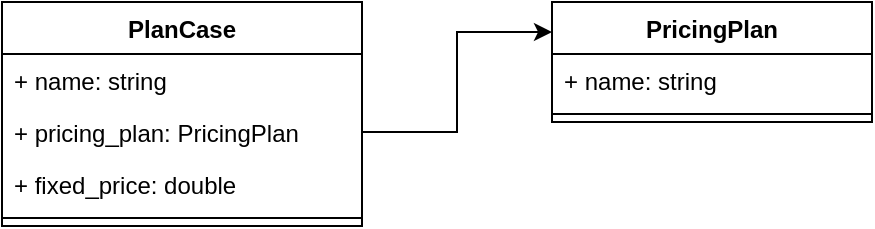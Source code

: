 <mxfile version="14.8.3" type="github">
  <diagram id="cycd11BJ6vezqPG9Aejp" name="Page-1">
    <mxGraphModel dx="878" dy="462" grid="1" gridSize="10" guides="1" tooltips="1" connect="1" arrows="1" fold="1" page="1" pageScale="1" pageWidth="850" pageHeight="1100" math="0" shadow="0">
      <root>
        <mxCell id="0" />
        <mxCell id="1" parent="0" />
        <mxCell id="lEV0-Sk8k4yLxsmOXfI2-5" value="PlanCase" style="swimlane;fontStyle=1;align=center;verticalAlign=top;childLayout=stackLayout;horizontal=1;startSize=26;horizontalStack=0;resizeParent=1;resizeParentMax=0;resizeLast=0;collapsible=1;marginBottom=0;" vertex="1" parent="1">
          <mxGeometry x="70" y="90" width="180" height="112" as="geometry" />
        </mxCell>
        <mxCell id="lEV0-Sk8k4yLxsmOXfI2-10" value="+ name: string" style="text;strokeColor=none;fillColor=none;align=left;verticalAlign=top;spacingLeft=4;spacingRight=4;overflow=hidden;rotatable=0;points=[[0,0.5],[1,0.5]];portConstraint=eastwest;" vertex="1" parent="lEV0-Sk8k4yLxsmOXfI2-5">
          <mxGeometry y="26" width="180" height="26" as="geometry" />
        </mxCell>
        <mxCell id="lEV0-Sk8k4yLxsmOXfI2-11" value="+ pricing_plan: PricingPlan" style="text;strokeColor=none;fillColor=none;align=left;verticalAlign=top;spacingLeft=4;spacingRight=4;overflow=hidden;rotatable=0;points=[[0,0.5],[1,0.5]];portConstraint=eastwest;" vertex="1" parent="lEV0-Sk8k4yLxsmOXfI2-5">
          <mxGeometry y="52" width="180" height="26" as="geometry" />
        </mxCell>
        <mxCell id="lEV0-Sk8k4yLxsmOXfI2-9" value="+ fixed_price: double" style="text;strokeColor=none;fillColor=none;align=left;verticalAlign=top;spacingLeft=4;spacingRight=4;overflow=hidden;rotatable=0;points=[[0,0.5],[1,0.5]];portConstraint=eastwest;" vertex="1" parent="lEV0-Sk8k4yLxsmOXfI2-5">
          <mxGeometry y="78" width="180" height="26" as="geometry" />
        </mxCell>
        <mxCell id="lEV0-Sk8k4yLxsmOXfI2-7" value="" style="line;strokeWidth=1;fillColor=none;align=left;verticalAlign=middle;spacingTop=-1;spacingLeft=3;spacingRight=3;rotatable=0;labelPosition=right;points=[];portConstraint=eastwest;" vertex="1" parent="lEV0-Sk8k4yLxsmOXfI2-5">
          <mxGeometry y="104" width="180" height="8" as="geometry" />
        </mxCell>
        <mxCell id="lEV0-Sk8k4yLxsmOXfI2-12" value="PricingPlan" style="swimlane;fontStyle=1;align=center;verticalAlign=top;childLayout=stackLayout;horizontal=1;startSize=26;horizontalStack=0;resizeParent=1;resizeParentMax=0;resizeLast=0;collapsible=1;marginBottom=0;" vertex="1" parent="1">
          <mxGeometry x="345" y="90" width="160" height="60" as="geometry" />
        </mxCell>
        <mxCell id="lEV0-Sk8k4yLxsmOXfI2-13" value="+ name: string" style="text;strokeColor=none;fillColor=none;align=left;verticalAlign=top;spacingLeft=4;spacingRight=4;overflow=hidden;rotatable=0;points=[[0,0.5],[1,0.5]];portConstraint=eastwest;" vertex="1" parent="lEV0-Sk8k4yLxsmOXfI2-12">
          <mxGeometry y="26" width="160" height="26" as="geometry" />
        </mxCell>
        <mxCell id="lEV0-Sk8k4yLxsmOXfI2-14" value="" style="line;strokeWidth=1;fillColor=none;align=left;verticalAlign=middle;spacingTop=-1;spacingLeft=3;spacingRight=3;rotatable=0;labelPosition=right;points=[];portConstraint=eastwest;" vertex="1" parent="lEV0-Sk8k4yLxsmOXfI2-12">
          <mxGeometry y="52" width="160" height="8" as="geometry" />
        </mxCell>
        <mxCell id="lEV0-Sk8k4yLxsmOXfI2-16" style="edgeStyle=orthogonalEdgeStyle;rounded=0;orthogonalLoop=1;jettySize=auto;html=1;exitX=1;exitY=0.5;exitDx=0;exitDy=0;entryX=0;entryY=0.25;entryDx=0;entryDy=0;" edge="1" parent="1" source="lEV0-Sk8k4yLxsmOXfI2-11" target="lEV0-Sk8k4yLxsmOXfI2-12">
          <mxGeometry relative="1" as="geometry" />
        </mxCell>
      </root>
    </mxGraphModel>
  </diagram>
</mxfile>
